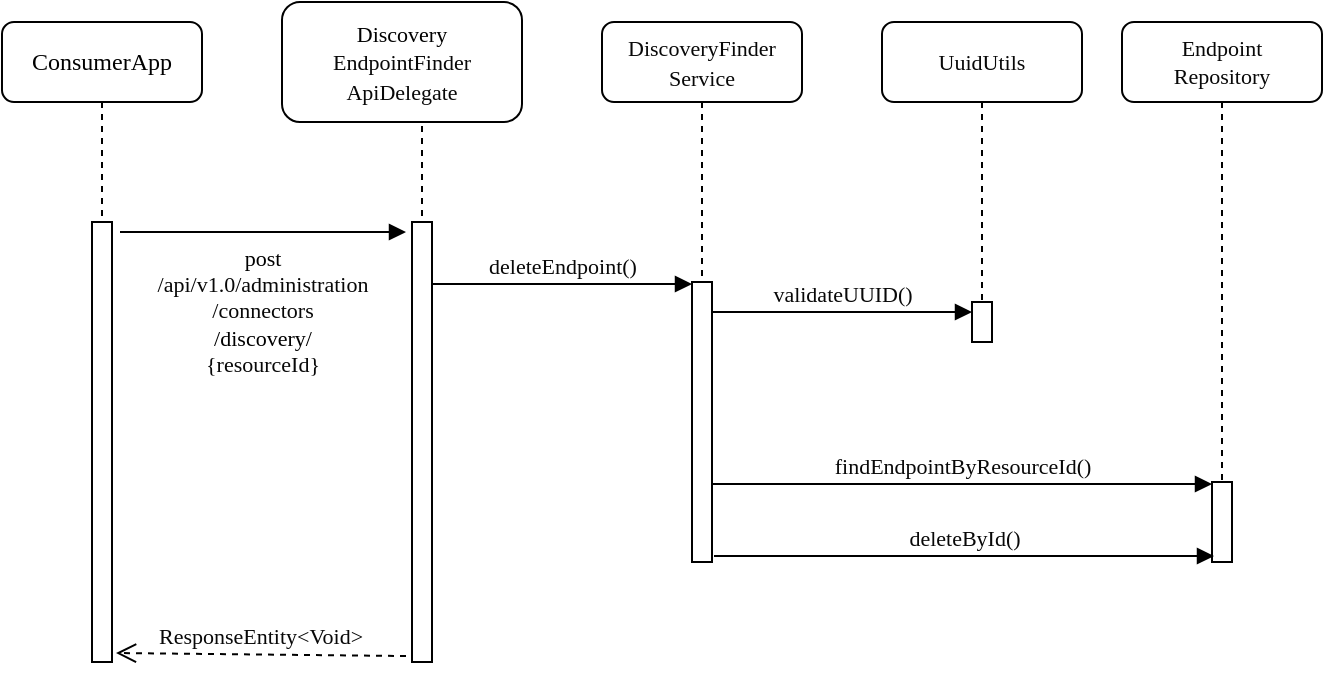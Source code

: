 <mxfile version="21.2.1" type="device">
  <diagram name="Page-1" id="13e1069c-82ec-6db2-03f1-153e76fe0fe0">
    <mxGraphModel dx="1706" dy="1044" grid="1" gridSize="10" guides="1" tooltips="1" connect="1" arrows="1" fold="1" page="1" pageScale="1" pageWidth="1100" pageHeight="850" background="none" math="0" shadow="0">
      <root>
        <mxCell id="0" />
        <mxCell id="1" parent="0" />
        <mxCell id="7baba1c4bc27f4b0-2" value="&lt;div style=&quot;background-color: rgb(255, 255, 255); color: rgb(8, 8, 8);&quot;&gt;&lt;font style=&quot;font-size: 11px;&quot; face=&quot;Verdana&quot;&gt;Discovery&lt;/font&gt;&lt;/div&gt;&lt;div style=&quot;background-color: rgb(255, 255, 255); color: rgb(8, 8, 8);&quot;&gt;&lt;font style=&quot;font-size: 11px;&quot; face=&quot;Verdana&quot;&gt;EndpointFinder&lt;/font&gt;&lt;/div&gt;&lt;div style=&quot;background-color: rgb(255, 255, 255); color: rgb(8, 8, 8);&quot;&gt;&lt;font style=&quot;font-size: 11px;&quot; face=&quot;Verdana&quot;&gt;ApiDelegate&lt;/font&gt;&lt;/div&gt;" style="shape=umlLifeline;perimeter=lifelinePerimeter;whiteSpace=wrap;html=1;container=0;collapsible=0;recursiveResize=0;outlineConnect=0;rounded=1;shadow=0;comic=0;labelBackgroundColor=none;strokeWidth=1;fontFamily=Verdana;fontSize=12;align=center;movable=1;resizable=1;rotatable=1;deletable=1;editable=1;locked=0;connectable=1;" parent="1" vertex="1">
          <mxGeometry x="260" y="80" width="100" height="320" as="geometry" />
        </mxCell>
        <mxCell id="_Sf8xZr1CFAmRgoJj1tJ-1" value="&lt;font style=&quot;font-size: 11px;&quot; face=&quot;Verdana&quot;&gt;Discovery&lt;/font&gt;&lt;div style=&quot;background-color: rgb(255, 255, 255); color: rgb(8, 8, 8);&quot;&gt;&lt;font style=&quot;font-size: 11px;&quot; face=&quot;Verdana&quot;&gt;EndpointFinder&lt;/font&gt;&lt;/div&gt;&lt;div style=&quot;background-color: rgb(255, 255, 255); color: rgb(8, 8, 8);&quot;&gt;&lt;font style=&quot;font-size: 11px;&quot; face=&quot;Verdana&quot;&gt;ApiDelegate&lt;/font&gt;&lt;/div&gt;" style="rounded=1;whiteSpace=wrap;html=1;" vertex="1" parent="1">
          <mxGeometry x="240" y="70" width="120" height="60" as="geometry" />
        </mxCell>
        <mxCell id="7baba1c4bc27f4b0-3" value="&lt;div style=&quot;background-color: rgb(255, 255, 255); color: rgb(8, 8, 8);&quot;&gt;&lt;font style=&quot;font-size: 11px;&quot; face=&quot;Verdana&quot;&gt;DiscoveryFinder&lt;/font&gt;&lt;/div&gt;&lt;div style=&quot;background-color: rgb(255, 255, 255); color: rgb(8, 8, 8);&quot;&gt;&lt;font style=&quot;font-size: 11px;&quot; face=&quot;Verdana&quot;&gt;Service&lt;/font&gt;&lt;/div&gt;" style="shape=umlLifeline;perimeter=lifelinePerimeter;whiteSpace=wrap;html=1;container=1;collapsible=0;recursiveResize=0;outlineConnect=0;rounded=1;shadow=0;comic=0;labelBackgroundColor=none;strokeWidth=1;fontFamily=Verdana;fontSize=12;align=center;" parent="1" vertex="1">
          <mxGeometry x="400" y="80" width="100" height="270" as="geometry" />
        </mxCell>
        <mxCell id="7baba1c4bc27f4b0-13" value="" style="html=1;points=[];perimeter=orthogonalPerimeter;rounded=0;shadow=0;comic=0;labelBackgroundColor=none;strokeWidth=1;fontFamily=Verdana;fontSize=12;align=center;" parent="7baba1c4bc27f4b0-3" vertex="1">
          <mxGeometry x="45" y="130" width="10" height="140" as="geometry" />
        </mxCell>
        <mxCell id="7baba1c4bc27f4b0-4" value="&lt;div style=&quot;background-color: rgb(255, 255, 255); color: rgb(8, 8, 8); font-size: 11px;&quot;&gt;&lt;font style=&quot;font-size: 11px;&quot; face=&quot;Verdana&quot;&gt;UuidUtils&lt;/font&gt;&lt;/div&gt;" style="shape=umlLifeline;perimeter=lifelinePerimeter;whiteSpace=wrap;html=1;container=1;collapsible=0;recursiveResize=0;outlineConnect=0;rounded=1;shadow=0;comic=0;labelBackgroundColor=none;strokeWidth=1;fontFamily=Verdana;fontSize=12;align=center;" parent="1" vertex="1">
          <mxGeometry x="540" y="80" width="100" height="160" as="geometry" />
        </mxCell>
        <mxCell id="7baba1c4bc27f4b0-8" value="ConsumerApp" style="shape=umlLifeline;perimeter=lifelinePerimeter;whiteSpace=wrap;html=1;container=1;collapsible=0;recursiveResize=0;outlineConnect=0;rounded=1;shadow=0;comic=0;labelBackgroundColor=none;strokeWidth=1;fontFamily=Verdana;fontSize=12;align=center;" parent="1" vertex="1">
          <mxGeometry x="100" y="80" width="100" height="320" as="geometry" />
        </mxCell>
        <mxCell id="7baba1c4bc27f4b0-9" value="" style="html=1;points=[];perimeter=orthogonalPerimeter;rounded=0;shadow=0;comic=0;labelBackgroundColor=none;strokeWidth=1;fontFamily=Verdana;fontSize=12;align=center;" parent="7baba1c4bc27f4b0-8" vertex="1">
          <mxGeometry x="45" y="100" width="10" height="220" as="geometry" />
        </mxCell>
        <mxCell id="7baba1c4bc27f4b0-16" value="" style="html=1;points=[];perimeter=orthogonalPerimeter;rounded=0;shadow=0;comic=0;labelBackgroundColor=none;strokeWidth=1;fontFamily=Verdana;fontSize=12;align=center;" parent="1" vertex="1">
          <mxGeometry x="585" y="220" width="10" height="20" as="geometry" />
        </mxCell>
        <mxCell id="7baba1c4bc27f4b0-27" value="&lt;div style=&quot;background-color: rgb(255, 255, 255); color: rgb(8, 8, 8); font-size: 11px;&quot;&gt;&lt;font style=&quot;font-size: 11px;&quot; face=&quot;Verdana&quot;&gt;ResponseEntity&amp;lt;Void&amp;gt;&lt;/font&gt;&lt;/div&gt;" style="html=1;verticalAlign=bottom;endArrow=open;dashed=1;endSize=8;labelBackgroundColor=none;fontFamily=Verdana;fontSize=12;" parent="1" edge="1">
          <mxGeometry x="0.007" relative="1" as="geometry">
            <mxPoint x="157" y="395.5" as="targetPoint" />
            <mxPoint x="302" y="397" as="sourcePoint" />
            <mxPoint as="offset" />
          </mxGeometry>
        </mxCell>
        <mxCell id="7baba1c4bc27f4b0-11" value="&lt;font style=&quot;font-size: 11px;&quot; face=&quot;Verdana&quot;&gt;post &lt;br&gt;&lt;/font&gt;&lt;div style=&quot;background-color: rgb(255, 255, 255); color: rgb(8, 8, 8); font-size: 11px;&quot;&gt;&lt;font style=&quot;font-size: 11px;&quot; face=&quot;Verdana&quot;&gt;/api/v1.0/administration&lt;/font&gt;&lt;/div&gt;&lt;div style=&quot;background-color: rgb(255, 255, 255); color: rgb(8, 8, 8); font-size: 11px;&quot;&gt;&lt;font style=&quot;font-size: 11px;&quot; face=&quot;Verdana&quot;&gt;/connectors&lt;/font&gt;&lt;/div&gt;&lt;div style=&quot;font-size: 11px;&quot;&gt;&lt;font style=&quot;font-size: 11px;&quot; face=&quot;Verdana&quot;&gt;/&lt;/font&gt;&lt;font style=&quot;font-size: 11px;&quot; face=&quot;Verdana&quot;&gt;discovery&lt;/font&gt;&lt;font style=&quot;font-size: 11px;&quot; face=&quot;Verdana&quot;&gt;/&lt;br&gt;&lt;/font&gt;&lt;div style=&quot;background-color: rgb(255, 255, 255); color: rgb(8, 8, 8);&quot;&gt;&lt;font style=&quot;font-size: 11px;&quot; face=&quot;Verdana&quot;&gt;{resourceId}&lt;/font&gt;&lt;/div&gt;&lt;/div&gt;" style="html=1;verticalAlign=bottom;endArrow=block;labelBackgroundColor=none;fontFamily=Verdana;fontSize=12;edgeStyle=elbowEdgeStyle;elbow=vertical;" parent="1" edge="1">
          <mxGeometry x="-0.007" y="-75" relative="1" as="geometry">
            <mxPoint x="159" y="185" as="sourcePoint" />
            <mxPoint x="302" y="185" as="targetPoint" />
            <mxPoint as="offset" />
          </mxGeometry>
        </mxCell>
        <mxCell id="7baba1c4bc27f4b0-14" value="&lt;div style=&quot;background-color: rgb(255, 255, 255); color: rgb(8, 8, 8); font-size: 11px;&quot;&gt;&lt;font style=&quot;font-size: 11px;&quot; face=&quot;Verdana&quot;&gt;deleteEndpoint&lt;/font&gt;&lt;font style=&quot;font-size: 11px;&quot; face=&quot;Verdana&quot;&gt;()&lt;/font&gt;&lt;/div&gt;" style="html=1;verticalAlign=bottom;endArrow=block;entryX=0;entryY=0;labelBackgroundColor=none;fontFamily=Verdana;fontSize=12;edgeStyle=elbowEdgeStyle;elbow=vertical;" parent="1" edge="1">
          <mxGeometry relative="1" as="geometry">
            <mxPoint x="315" y="211" as="sourcePoint" />
            <mxPoint x="445" y="211.0" as="targetPoint" />
          </mxGeometry>
        </mxCell>
        <mxCell id="7baba1c4bc27f4b0-10" value="" style="html=1;points=[];perimeter=orthogonalPerimeter;rounded=0;shadow=0;comic=0;labelBackgroundColor=none;strokeWidth=1;fontFamily=Verdana;fontSize=12;align=center;" parent="1" vertex="1">
          <mxGeometry x="305" y="180" width="10" height="220" as="geometry" />
        </mxCell>
        <mxCell id="_Sf8xZr1CFAmRgoJj1tJ-7" value="&lt;div style=&quot;background-color: rgb(255, 255, 255); color: rgb(8, 8, 8); font-size: 11px;&quot;&gt;&lt;font style=&quot;font-size: 11px;&quot; face=&quot;Verdana&quot;&gt;Endpoint&lt;/font&gt;&lt;/div&gt;&lt;div style=&quot;background-color: rgb(255, 255, 255); color: rgb(8, 8, 8); font-size: 11px;&quot;&gt;&lt;font style=&quot;font-size: 11px;&quot; face=&quot;Verdana&quot;&gt;Repository&lt;/font&gt;&lt;/div&gt;" style="shape=umlLifeline;perimeter=lifelinePerimeter;whiteSpace=wrap;html=1;container=1;collapsible=0;recursiveResize=0;outlineConnect=0;rounded=1;shadow=0;comic=0;labelBackgroundColor=none;strokeWidth=1;fontFamily=Verdana;fontSize=12;align=center;" vertex="1" parent="1">
          <mxGeometry x="660" y="80" width="100" height="270" as="geometry" />
        </mxCell>
        <mxCell id="_Sf8xZr1CFAmRgoJj1tJ-9" value="" style="html=1;points=[];perimeter=orthogonalPerimeter;rounded=0;shadow=0;comic=0;labelBackgroundColor=none;strokeWidth=1;fontFamily=Verdana;fontSize=12;align=center;" vertex="1" parent="1">
          <mxGeometry x="705" y="310" width="10" height="40" as="geometry" />
        </mxCell>
        <mxCell id="_Sf8xZr1CFAmRgoJj1tJ-13" value="&lt;div style=&quot;background-color: rgb(255, 255, 255); color: rgb(8, 8, 8); font-size: 11px;&quot;&gt;&lt;font style=&quot;font-size: 11px;&quot; face=&quot;Verdana&quot;&gt;validateUUID&lt;/font&gt;&lt;font style=&quot;font-size: 11px;&quot; face=&quot;Verdana&quot;&gt;()&lt;/font&gt;&lt;/div&gt;" style="html=1;verticalAlign=bottom;endArrow=block;labelBackgroundColor=none;fontFamily=Verdana;fontSize=12;edgeStyle=elbowEdgeStyle;elbow=vertical;" edge="1" parent="1">
          <mxGeometry relative="1" as="geometry">
            <mxPoint x="455" y="225" as="sourcePoint" />
            <Array as="points">
              <mxPoint x="460" y="225" />
            </Array>
            <mxPoint x="585" y="225" as="targetPoint" />
          </mxGeometry>
        </mxCell>
        <mxCell id="_Sf8xZr1CFAmRgoJj1tJ-17" value="&lt;div style=&quot;background-color: rgb(255, 255, 255); color: rgb(8, 8, 8);&quot;&gt;&lt;font style=&quot;font-size: 11px;&quot; face=&quot;Verdana&quot;&gt;findEndpointByResourceId()&lt;/font&gt;&lt;/div&gt;" style="html=1;verticalAlign=bottom;endArrow=block;labelBackgroundColor=none;fontFamily=Verdana;fontSize=12;edgeStyle=elbowEdgeStyle;elbow=vertical;" edge="1" parent="1" target="_Sf8xZr1CFAmRgoJj1tJ-9">
          <mxGeometry relative="1" as="geometry">
            <mxPoint x="455" y="311" as="sourcePoint" />
            <mxPoint x="680" y="311" as="targetPoint" />
            <mxPoint as="offset" />
          </mxGeometry>
        </mxCell>
        <mxCell id="_Sf8xZr1CFAmRgoJj1tJ-19" value="&lt;div style=&quot;background-color: rgb(255, 255, 255); color: rgb(8, 8, 8);&quot;&gt;&lt;font style=&quot;font-size: 11px;&quot; face=&quot;Verdana&quot;&gt;deleteById()&lt;/font&gt;&lt;/div&gt;" style="html=1;verticalAlign=bottom;endArrow=block;labelBackgroundColor=none;fontFamily=Verdana;fontSize=12;edgeStyle=elbowEdgeStyle;elbow=vertical;" edge="1" parent="1">
          <mxGeometry relative="1" as="geometry">
            <mxPoint x="456" y="347" as="sourcePoint" />
            <mxPoint x="706" y="347" as="targetPoint" />
            <mxPoint as="offset" />
          </mxGeometry>
        </mxCell>
      </root>
    </mxGraphModel>
  </diagram>
</mxfile>
